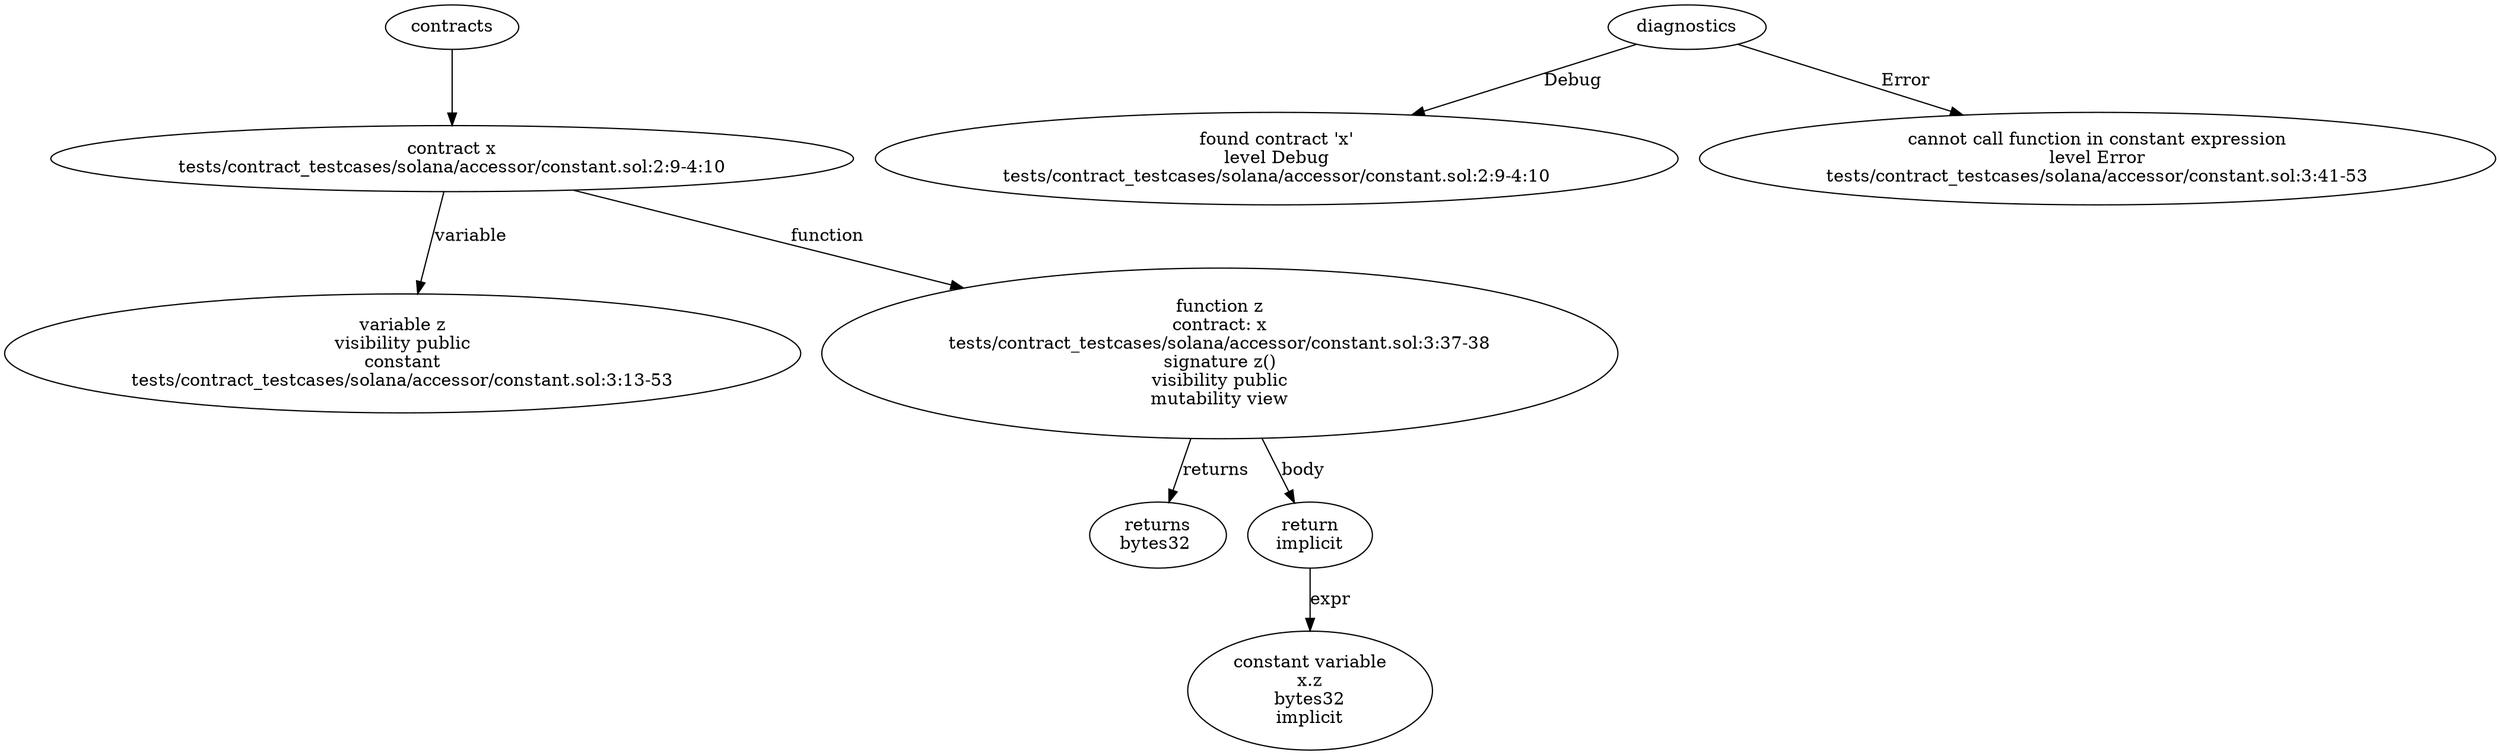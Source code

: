 strict digraph "tests/contract_testcases/solana/accessor/constant.sol" {
	contract [label="contract x\ntests/contract_testcases/solana/accessor/constant.sol:2:9-4:10"]
	var [label="variable z\nvisibility public\nconstant\ntests/contract_testcases/solana/accessor/constant.sol:3:13-53"]
	z [label="function z\ncontract: x\ntests/contract_testcases/solana/accessor/constant.sol:3:37-38\nsignature z()\nvisibility public\nmutability view"]
	returns [label="returns\nbytes32 "]
	return [label="return\nimplicit"]
	constant [label="constant variable\nx.z\nbytes32\nimplicit"]
	diagnostic [label="found contract 'x'\nlevel Debug\ntests/contract_testcases/solana/accessor/constant.sol:2:9-4:10"]
	diagnostic_10 [label="cannot call function in constant expression\nlevel Error\ntests/contract_testcases/solana/accessor/constant.sol:3:41-53"]
	contracts -> contract
	contract -> var [label="variable"]
	contract -> z [label="function"]
	z -> returns [label="returns"]
	z -> return [label="body"]
	return -> constant [label="expr"]
	diagnostics -> diagnostic [label="Debug"]
	diagnostics -> diagnostic_10 [label="Error"]
}
